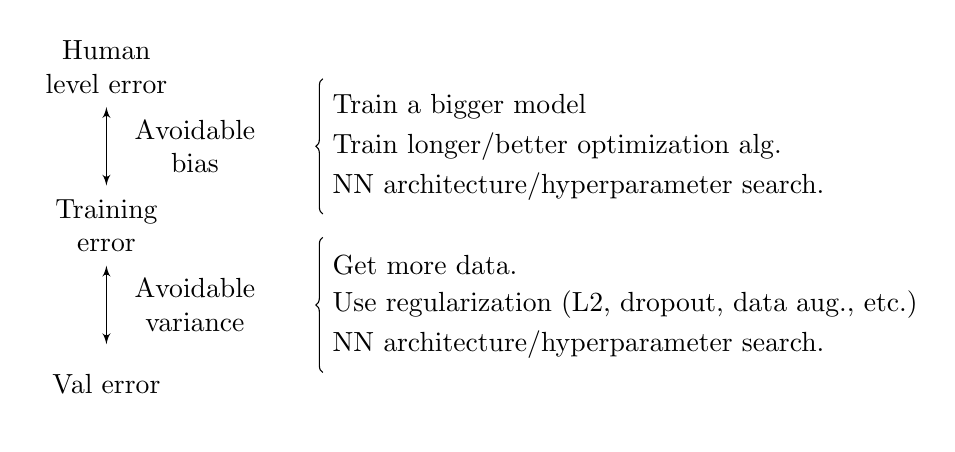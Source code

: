 \begin{tikzpicture}[>=latex']
        \tikzset{block/.style= {rectangle, align=center,minimum width=2cm,minimum height=1cm},
        % rblock/.style={draw, shape=rectangle,rounded corners=1.5em,align=center,minimum width=2cm,minimum height=1cm}
        }
        \node [block]  (human) {Human \\ level error};
        \node [block, below = 1cm of human] (training) {Training\\ error};
        \node [block, below = 1cm of training] (dev) {Val error};


%% paths
        \path[draw,<->] (human) edge node[right,text width=2cm, align=center] (abias) {Avoidable bias} (training) 
                    (training) edge node[right,text width=2cm, align=center] (avar) {Avoidable variance} (dev);
        
        \node[block, right = 0.5cm of abias.east] (tr2) {Train longer/better optimization alg.};
        \node[block, above right= 0em and 0.5cm of abias.east] (tr1) {Train a bigger model};
        \node[block, below right= 0em and 0.5cm of abias.east] (tr3) {NN architecture/hyperparameter search.};
        
        \node[block, right =  0.5cm of avar.east, node distance=2in, align= left] (vr2) {Use regularization (L2, dropout, data aug., etc.)};
        \node[block, above right = 0em and 0.5cm of avar.east, node distance=2in, align= left] (vr1) {Get more data.};
        \node[block, below right = 0em and 0.5cm of avar.east, node distance=2in, align= left] (vr3) {NN architecture/hyperparameter search.};
        
        
        \draw [decorate,decoration={brace},xshift=-20pt,yshift=0pt]
([yshift=-10pt]tr3.west) -- ([yshift=10pt]tr1.west);
		\draw [decorate,decoration={brace},xshift=-20pt,yshift=0pt]
([yshift=-10pt]vr3.west) -- ([yshift=10pt]vr1.west);
\end{tikzpicture}
